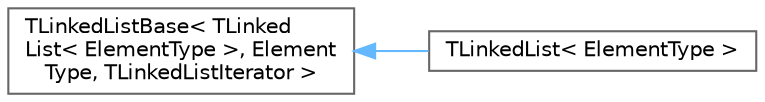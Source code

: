 digraph "Graphical Class Hierarchy"
{
 // INTERACTIVE_SVG=YES
 // LATEX_PDF_SIZE
  bgcolor="transparent";
  edge [fontname=Helvetica,fontsize=10,labelfontname=Helvetica,labelfontsize=10];
  node [fontname=Helvetica,fontsize=10,shape=box,height=0.2,width=0.4];
  rankdir="LR";
  Node0 [id="Node000000",label="TLinkedListBase\< TLinked\lList\< ElementType \>, Element\lType, TLinkedListIterator \>",height=0.2,width=0.4,color="grey40", fillcolor="white", style="filled",URL="$d7/da3/classTLinkedListBase.html",tooltip=" "];
  Node0 -> Node1 [id="edge6381_Node000000_Node000001",dir="back",color="steelblue1",style="solid",tooltip=" "];
  Node1 [id="Node000001",label="TLinkedList\< ElementType \>",height=0.2,width=0.4,color="grey40", fillcolor="white", style="filled",URL="$de/dab/classTLinkedList.html",tooltip="Encapsulates a link in a single linked list with constant access time."];
}
